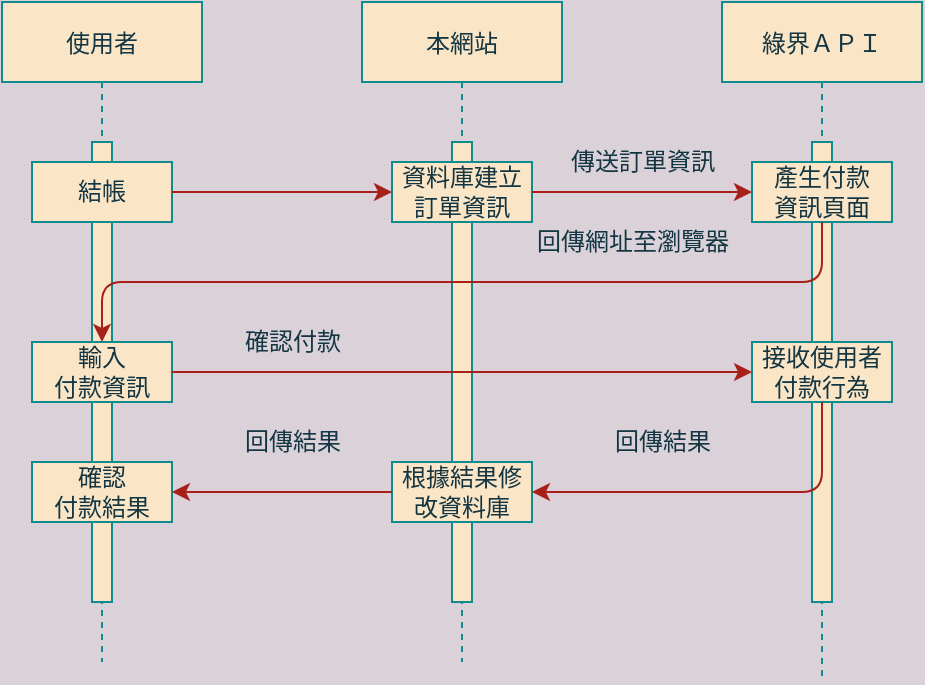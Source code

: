 <mxfile version="17.2.4" type="device"><diagram id="kgpKYQtTHZ0yAKxKKP6v" name="Page-1"><mxGraphModel dx="2416" dy="815" grid="1" gridSize="10" guides="1" tooltips="1" connect="1" arrows="1" fold="1" page="1" pageScale="1" pageWidth="850" pageHeight="1100" background="#DAD2D8" math="0" shadow="0"><root><mxCell id="0"/><mxCell id="1" parent="0"/><mxCell id="3nuBFxr9cyL0pnOWT2aG-1" value="本網站" style="shape=umlLifeline;perimeter=lifelinePerimeter;container=1;collapsible=0;recursiveResize=0;rounded=0;shadow=0;strokeWidth=1;fillColor=#FAE5C7;strokeColor=#0F8B8D;fontColor=#143642;" parent="1" vertex="1"><mxGeometry x="120" y="80" width="100" height="330" as="geometry"/></mxCell><mxCell id="3nuBFxr9cyL0pnOWT2aG-2" value="" style="points=[];perimeter=orthogonalPerimeter;rounded=0;shadow=0;strokeWidth=1;fillColor=#FAE5C7;strokeColor=#0F8B8D;fontColor=#143642;" parent="3nuBFxr9cyL0pnOWT2aG-1" vertex="1"><mxGeometry x="45" y="70" width="10" height="230" as="geometry"/></mxCell><mxCell id="C3-3mY-8Mc0pu1cT_fHp-1" value="資料庫建立訂單資訊" style="rounded=0;whiteSpace=wrap;html=1;sketch=0;fontColor=#143642;strokeColor=#0F8B8D;fillColor=#FAE5C7;" parent="3nuBFxr9cyL0pnOWT2aG-1" vertex="1"><mxGeometry x="15" y="80" width="70" height="30" as="geometry"/></mxCell><mxCell id="C3-3mY-8Mc0pu1cT_fHp-21" value="根據結果修改資料庫" style="rounded=0;whiteSpace=wrap;html=1;sketch=0;fontColor=#143642;strokeColor=#0F8B8D;fillColor=#FAE5C7;" parent="3nuBFxr9cyL0pnOWT2aG-1" vertex="1"><mxGeometry x="15" y="230" width="70" height="30" as="geometry"/></mxCell><mxCell id="3nuBFxr9cyL0pnOWT2aG-5" value="綠界ＡＰＩ" style="shape=umlLifeline;perimeter=lifelinePerimeter;container=1;collapsible=0;recursiveResize=0;rounded=0;shadow=0;strokeWidth=1;fillColor=#FAE5C7;strokeColor=#0F8B8D;fontColor=#143642;" parent="1" vertex="1"><mxGeometry x="300" y="80" width="100" height="340" as="geometry"/></mxCell><mxCell id="3nuBFxr9cyL0pnOWT2aG-6" value="" style="points=[];perimeter=orthogonalPerimeter;rounded=0;shadow=0;strokeWidth=1;fillColor=#FAE5C7;strokeColor=#0F8B8D;fontColor=#143642;" parent="3nuBFxr9cyL0pnOWT2aG-5" vertex="1"><mxGeometry x="45" y="70" width="10" height="230" as="geometry"/></mxCell><mxCell id="C3-3mY-8Mc0pu1cT_fHp-3" value="產生付款&lt;br&gt;資訊頁面" style="rounded=0;whiteSpace=wrap;html=1;sketch=0;fontColor=#143642;strokeColor=#0F8B8D;fillColor=#FAE5C7;" parent="3nuBFxr9cyL0pnOWT2aG-5" vertex="1"><mxGeometry x="15" y="80" width="70" height="30" as="geometry"/></mxCell><mxCell id="C3-3mY-8Mc0pu1cT_fHp-16" value="接收使用者付款行為" style="rounded=0;whiteSpace=wrap;html=1;sketch=0;fontColor=#143642;strokeColor=#0F8B8D;fillColor=#FAE5C7;" parent="3nuBFxr9cyL0pnOWT2aG-5" vertex="1"><mxGeometry x="15" y="170" width="70" height="30" as="geometry"/></mxCell><mxCell id="C3-3mY-8Mc0pu1cT_fHp-4" value="" style="endArrow=classic;html=1;rounded=1;sketch=0;fontColor=#143642;strokeColor=#A8201A;fillColor=#FAE5C7;curved=0;exitX=1;exitY=0.5;exitDx=0;exitDy=0;entryX=0;entryY=0.5;entryDx=0;entryDy=0;labelBackgroundColor=#DAD2D8;" parent="1" source="C3-3mY-8Mc0pu1cT_fHp-1" target="C3-3mY-8Mc0pu1cT_fHp-3" edge="1"><mxGeometry width="50" height="50" relative="1" as="geometry"><mxPoint x="230" y="280" as="sourcePoint"/><mxPoint x="280" y="230" as="targetPoint"/></mxGeometry></mxCell><mxCell id="C3-3mY-8Mc0pu1cT_fHp-6" value="傳送訂單資訊" style="text;html=1;align=center;verticalAlign=middle;resizable=0;points=[];autosize=1;strokeColor=none;fillColor=none;fontColor=#143642;" parent="1" vertex="1"><mxGeometry x="215" y="150" width="90" height="20" as="geometry"/></mxCell><mxCell id="C3-3mY-8Mc0pu1cT_fHp-7" value="使用者" style="shape=umlLifeline;perimeter=lifelinePerimeter;container=1;collapsible=0;recursiveResize=0;rounded=0;shadow=0;strokeWidth=1;fillColor=#FAE5C7;strokeColor=#0F8B8D;fontColor=#143642;" parent="1" vertex="1"><mxGeometry x="-60" y="80" width="100" height="330" as="geometry"/></mxCell><mxCell id="C3-3mY-8Mc0pu1cT_fHp-8" value="" style="points=[];perimeter=orthogonalPerimeter;rounded=0;shadow=0;strokeWidth=1;fillColor=#FAE5C7;strokeColor=#0F8B8D;fontColor=#143642;" parent="C3-3mY-8Mc0pu1cT_fHp-7" vertex="1"><mxGeometry x="45" y="70" width="10" height="230" as="geometry"/></mxCell><mxCell id="C3-3mY-8Mc0pu1cT_fHp-10" value="結帳" style="rounded=0;whiteSpace=wrap;html=1;sketch=0;fontColor=#143642;strokeColor=#0F8B8D;fillColor=#FAE5C7;" parent="C3-3mY-8Mc0pu1cT_fHp-7" vertex="1"><mxGeometry x="15" y="80" width="70" height="30" as="geometry"/></mxCell><mxCell id="C3-3mY-8Mc0pu1cT_fHp-12" value="輸入&lt;br&gt;付款資訊" style="rounded=0;whiteSpace=wrap;html=1;sketch=0;fontColor=#143642;strokeColor=#0F8B8D;fillColor=#FAE5C7;" parent="C3-3mY-8Mc0pu1cT_fHp-7" vertex="1"><mxGeometry x="15" y="170" width="70" height="30" as="geometry"/></mxCell><mxCell id="C3-3mY-8Mc0pu1cT_fHp-24" value="確認&lt;br&gt;付款結果" style="rounded=0;whiteSpace=wrap;html=1;sketch=0;fontColor=#143642;strokeColor=#0F8B8D;fillColor=#FAE5C7;" parent="C3-3mY-8Mc0pu1cT_fHp-7" vertex="1"><mxGeometry x="15" y="230" width="70" height="30" as="geometry"/></mxCell><mxCell id="C3-3mY-8Mc0pu1cT_fHp-11" value="" style="endArrow=classic;html=1;rounded=1;sketch=0;fontColor=#143642;strokeColor=#A8201A;fillColor=#FAE5C7;curved=0;exitX=1;exitY=0.5;exitDx=0;exitDy=0;entryX=0;entryY=0.5;entryDx=0;entryDy=0;labelBackgroundColor=#DAD2D8;" parent="1" source="C3-3mY-8Mc0pu1cT_fHp-10" target="C3-3mY-8Mc0pu1cT_fHp-1" edge="1"><mxGeometry width="50" height="50" relative="1" as="geometry"><mxPoint x="30" y="180" as="sourcePoint"/><mxPoint x="140" y="180" as="targetPoint"/></mxGeometry></mxCell><mxCell id="C3-3mY-8Mc0pu1cT_fHp-14" style="edgeStyle=orthogonalEdgeStyle;curved=0;rounded=1;sketch=0;orthogonalLoop=1;jettySize=auto;html=1;entryX=0.5;entryY=0;entryDx=0;entryDy=0;fontColor=#143642;strokeColor=#A8201A;fillColor=#FAE5C7;labelBackgroundColor=#DAD2D8;" parent="1" source="C3-3mY-8Mc0pu1cT_fHp-3" target="C3-3mY-8Mc0pu1cT_fHp-12" edge="1"><mxGeometry relative="1" as="geometry"><Array as="points"><mxPoint x="350" y="220"/><mxPoint x="-10" y="220"/></Array></mxGeometry></mxCell><mxCell id="C3-3mY-8Mc0pu1cT_fHp-15" value="回傳網址至瀏覽器" style="text;html=1;align=center;verticalAlign=middle;resizable=0;points=[];autosize=1;strokeColor=none;fillColor=none;fontColor=#143642;" parent="1" vertex="1"><mxGeometry x="200" y="190" width="110" height="20" as="geometry"/></mxCell><mxCell id="C3-3mY-8Mc0pu1cT_fHp-17" style="edgeStyle=orthogonalEdgeStyle;curved=0;rounded=1;sketch=0;orthogonalLoop=1;jettySize=auto;html=1;fontColor=#143642;strokeColor=#A8201A;fillColor=#FAE5C7;labelBackgroundColor=#DAD2D8;" parent="1" source="C3-3mY-8Mc0pu1cT_fHp-12" target="C3-3mY-8Mc0pu1cT_fHp-16" edge="1"><mxGeometry relative="1" as="geometry"/></mxCell><mxCell id="C3-3mY-8Mc0pu1cT_fHp-18" value="確認付款" style="text;html=1;align=center;verticalAlign=middle;resizable=0;points=[];autosize=1;strokeColor=none;fillColor=none;fontColor=#143642;" parent="1" vertex="1"><mxGeometry x="55" y="240" width="60" height="20" as="geometry"/></mxCell><mxCell id="C3-3mY-8Mc0pu1cT_fHp-22" style="edgeStyle=orthogonalEdgeStyle;curved=0;rounded=1;sketch=0;orthogonalLoop=1;jettySize=auto;html=1;entryX=1;entryY=0.5;entryDx=0;entryDy=0;fontColor=#143642;strokeColor=#A8201A;fillColor=#FAE5C7;labelBackgroundColor=#DAD2D8;" parent="1" source="C3-3mY-8Mc0pu1cT_fHp-16" target="C3-3mY-8Mc0pu1cT_fHp-21" edge="1"><mxGeometry relative="1" as="geometry"><Array as="points"><mxPoint x="350" y="325"/></Array></mxGeometry></mxCell><mxCell id="C3-3mY-8Mc0pu1cT_fHp-23" value="回傳結果" style="text;html=1;align=center;verticalAlign=middle;resizable=0;points=[];autosize=1;strokeColor=none;fillColor=none;fontColor=#143642;" parent="1" vertex="1"><mxGeometry x="240" y="290" width="60" height="20" as="geometry"/></mxCell><mxCell id="C3-3mY-8Mc0pu1cT_fHp-25" style="edgeStyle=orthogonalEdgeStyle;curved=0;rounded=1;sketch=0;orthogonalLoop=1;jettySize=auto;html=1;entryX=1;entryY=0.5;entryDx=0;entryDy=0;fontColor=#143642;strokeColor=#A8201A;fillColor=#FAE5C7;labelBackgroundColor=#DAD2D8;" parent="1" source="C3-3mY-8Mc0pu1cT_fHp-21" target="C3-3mY-8Mc0pu1cT_fHp-24" edge="1"><mxGeometry relative="1" as="geometry"/></mxCell><mxCell id="C3-3mY-8Mc0pu1cT_fHp-26" value="回傳結果" style="text;html=1;align=center;verticalAlign=middle;resizable=0;points=[];autosize=1;strokeColor=none;fillColor=none;fontColor=#143642;" parent="1" vertex="1"><mxGeometry x="55" y="290" width="60" height="20" as="geometry"/></mxCell></root></mxGraphModel></diagram></mxfile>
